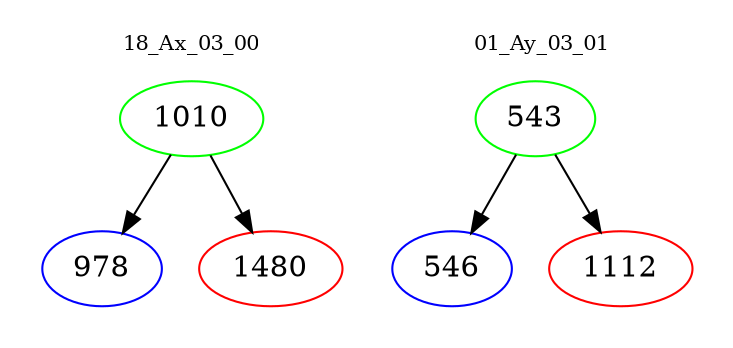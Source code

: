digraph{
subgraph cluster_0 {
color = white
label = "18_Ax_03_00";
fontsize=10;
T0_1010 [label="1010", color="green"]
T0_1010 -> T0_978 [color="black"]
T0_978 [label="978", color="blue"]
T0_1010 -> T0_1480 [color="black"]
T0_1480 [label="1480", color="red"]
}
subgraph cluster_1 {
color = white
label = "01_Ay_03_01";
fontsize=10;
T1_543 [label="543", color="green"]
T1_543 -> T1_546 [color="black"]
T1_546 [label="546", color="blue"]
T1_543 -> T1_1112 [color="black"]
T1_1112 [label="1112", color="red"]
}
}
